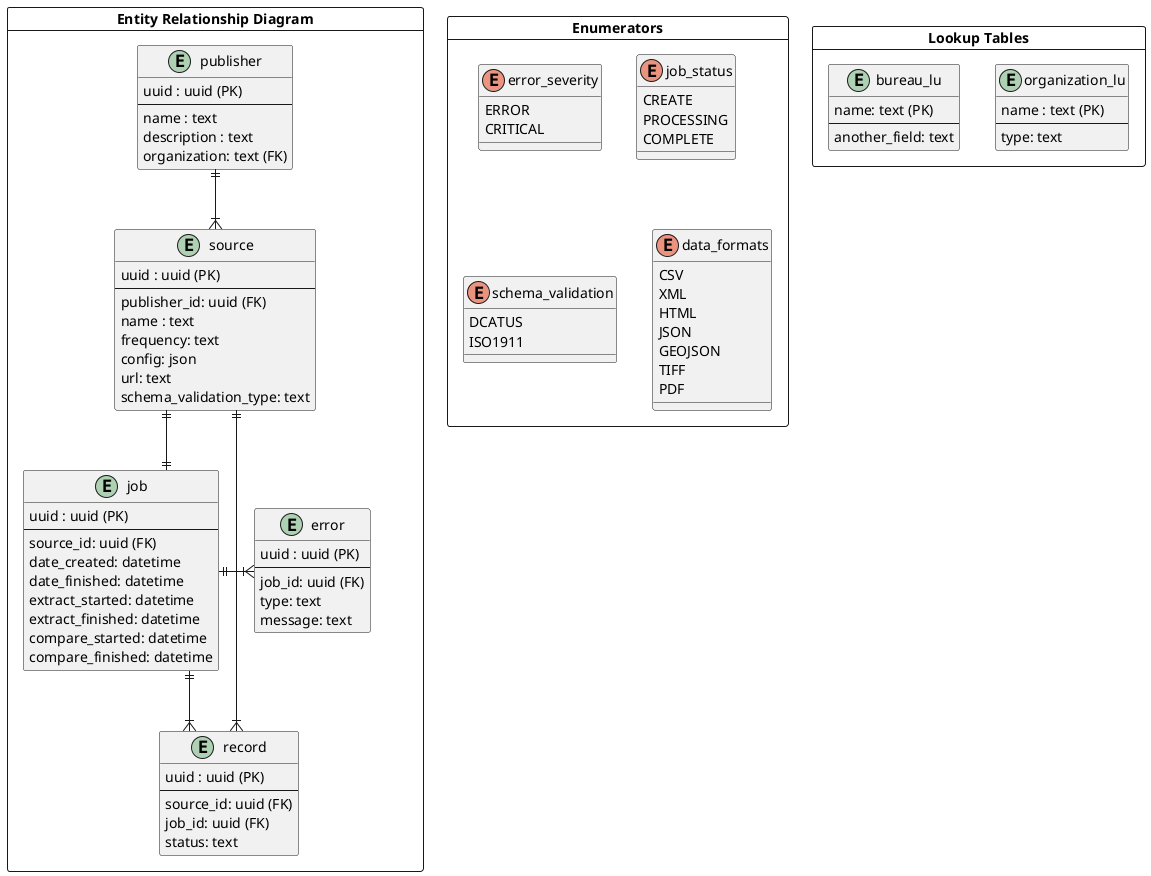 @startuml harvester2.0 ERD 

skinparam linetype ortho

' ERD
card "Entity Relationship Diagram" as entities {
  entity "publisher" as publisher  {
    uuid : uuid (PK)
    --
    name : text
    description : text
    organization: text (FK)
  }

  entity "source" as source {
    uuid : uuid (PK)
    --
    publisher_id: uuid (FK)
    name : text
    frequency: text
    config: json
    url: text
    schema_validation_type: text
  }

  entity "record" as record {
    uuid : uuid (PK)
    --
    source_id: uuid (FK)
    job_id: uuid (FK)
    status: text
  }

  entity "job" as job {
    uuid : uuid (PK)
    --
    source_id: uuid (FK)
    date_created: datetime
    date_finished: datetime
    extract_started: datetime
    extract_finished: datetime
    compare_started: datetime 
    compare_finished: datetime
  }

  entity "error" as error {
    uuid : uuid (PK)
    --
    job_id: uuid (FK)
    type: text
    message: text
  }
}

' lookup tables
card "Lookup Tables" as lookup {

  entity "organization_lu" as organization_lu {
  name : text (PK)
  --
  type: text 
  }

entity "bureau_lu" as bureau_lu {
  name: text (PK)
  --
  another_field: text
  }

}

' enumerators
card "Enumerators" as enumerators {

  enum error_severity {
  ERROR
  CRITICAL
  }

  enum job_status {
  CREATE
  PROCESSING
  COMPLETE
  }

  enum schema_validation {
  DCATUS
  ISO1911
  }

  enum data_formats {
    CSV
    XML 
    HTML
    JSON
    GEOJSON
    TIFF
    PDF
  }
  
} 

' relationships
publisher  ||--|{ source
source ||--|| job
source ||--|{ record
job ||--|{ record
job ||-|{ error

@enduml
